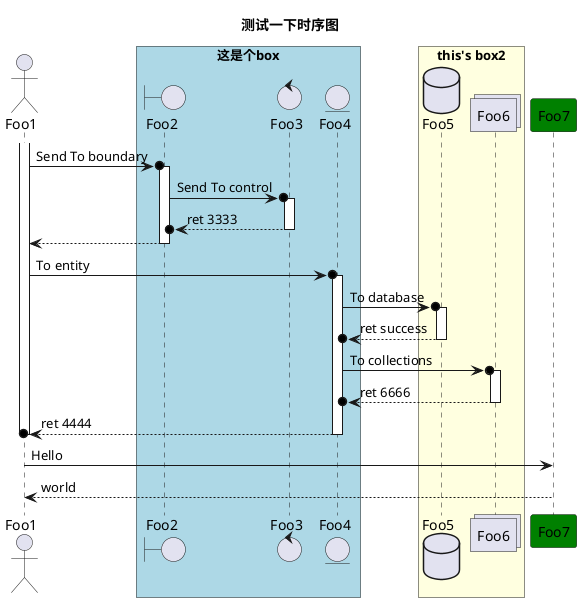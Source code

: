 @startuml

title 测试一下时序图


'注释这么写

/'
注释也可以这么写
'/

actor Foo1

box "这是个box" #lightblue
boundary    Foo2
control     Foo3
entity      Foo4
end box

box "this's box2" #lightyellow
database    Foo5
collections Foo6
end box

participant Foo7 as F7 #green

activate Foo1

Foo1 ->o Foo2 : Send To boundary
activate Foo2

Foo2 ->o Foo3 : Send To control
activate Foo3

Foo3 -->o Foo2 : ret 3333
deactivate Foo3

Foo2 --> Foo1
deactivate Foo2

Foo1 ->o Foo4 : To entity
activate Foo4

Foo4 ->o Foo5 : To database
activate Foo5
Foo5 -->o Foo4 : ret success
deactivate Foo5

Foo4 ->o Foo6 : To collections
activate Foo6
Foo6 -->o Foo4 : ret 6666
deactivate Foo6

Foo4 -->o Foo1 : ret 4444
deactivate Foo4

deactivate Foo1

Foo1 -> F7 : Hello

F7 --> Foo1 :world

@enduml